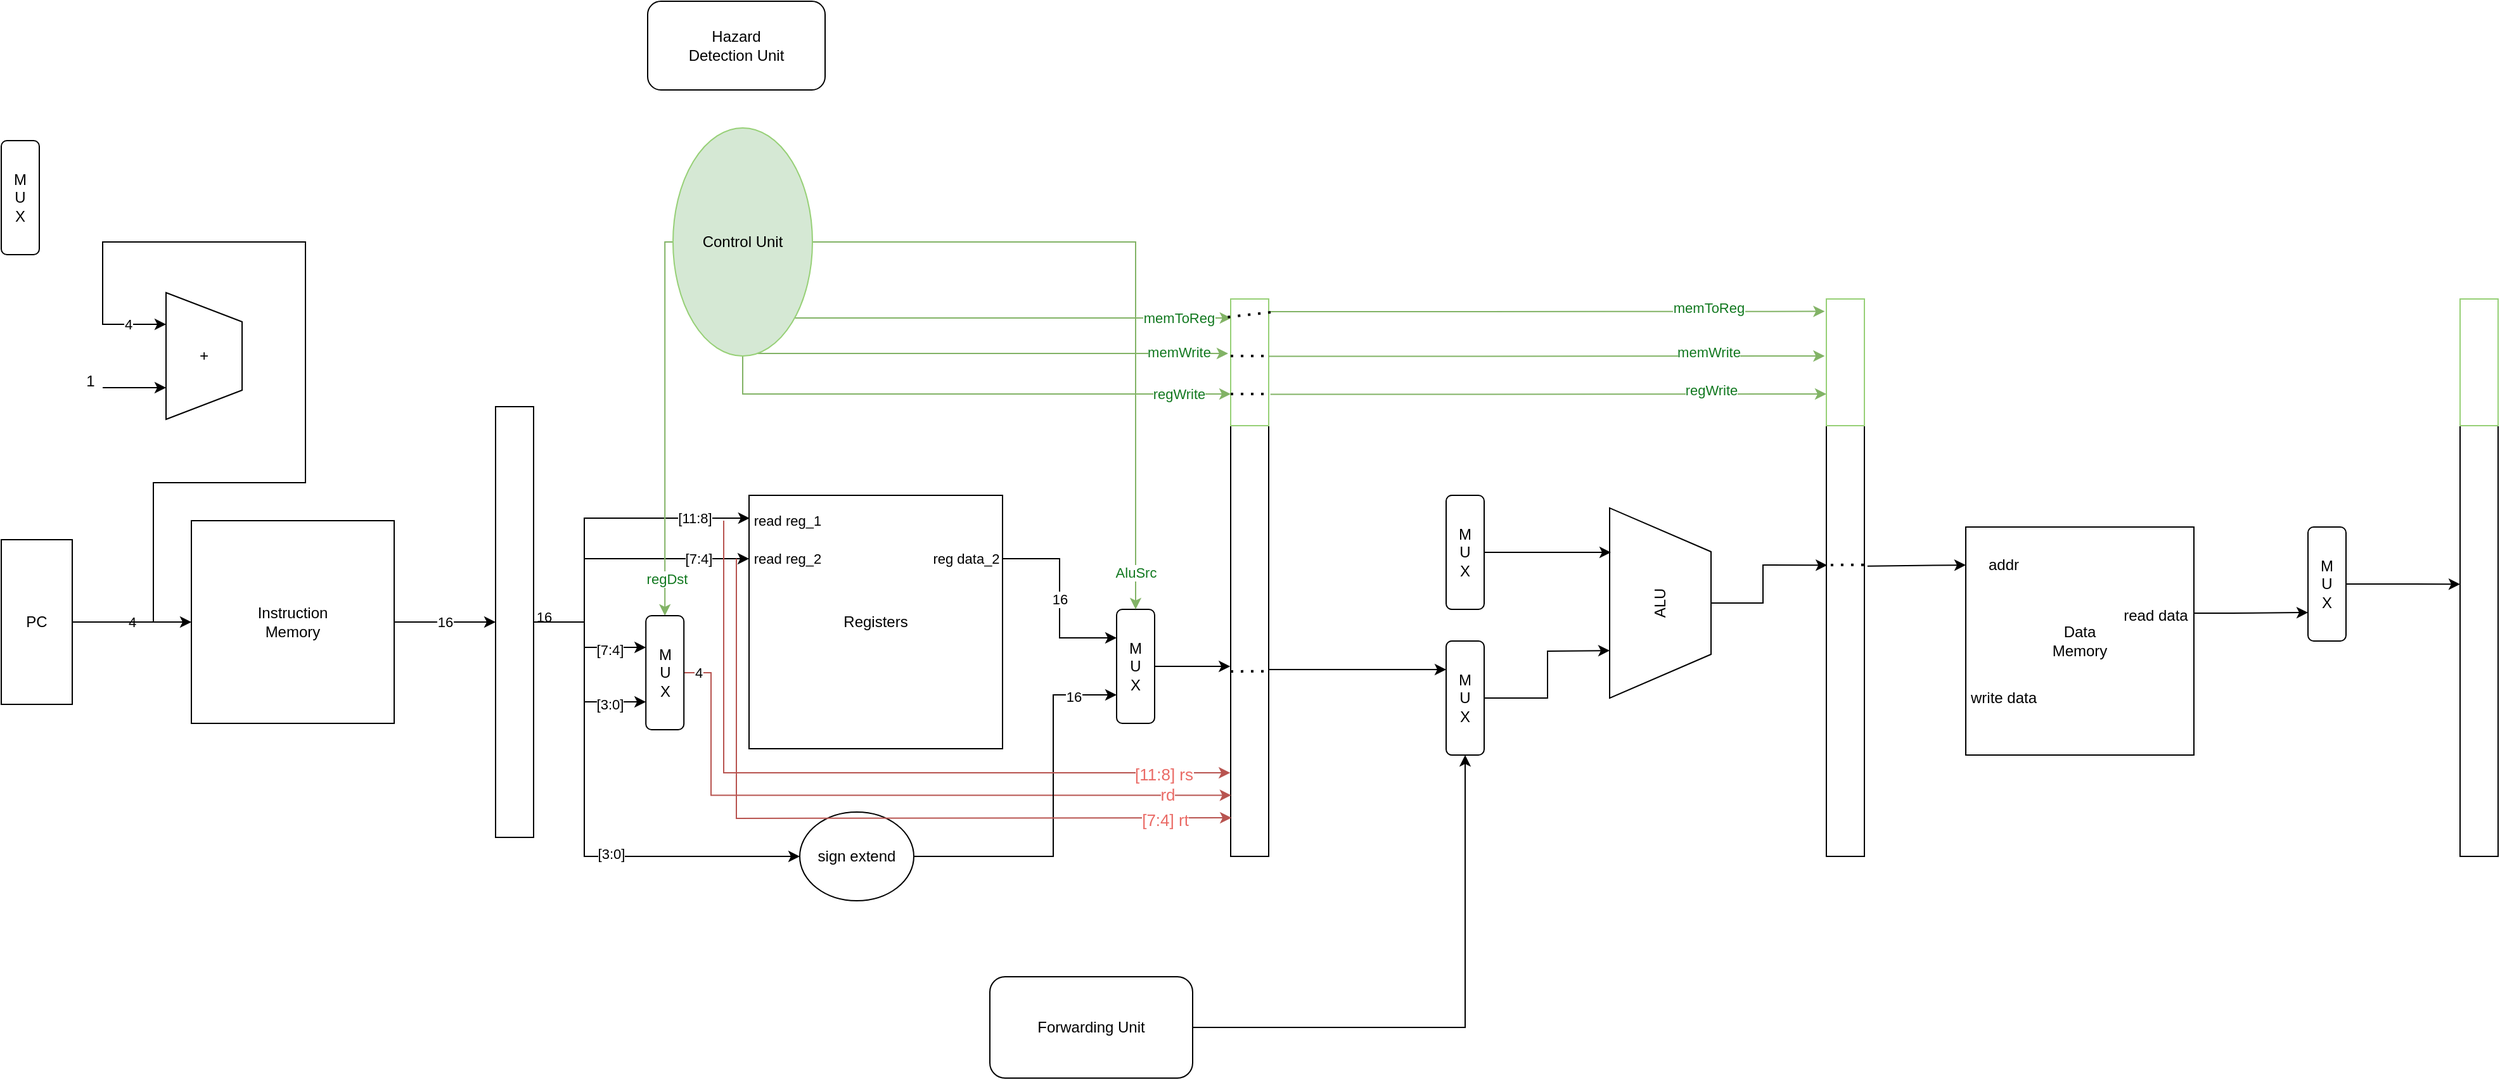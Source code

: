 <mxfile version="17.4.1" type="github">
  <diagram id="qs1wtUwDV05X5uVavrBw" name="Page-1">
    <mxGraphModel dx="1259" dy="971" grid="1" gridSize="10" guides="1" tooltips="1" connect="1" arrows="1" fold="1" page="1" pageScale="1" pageWidth="827" pageHeight="1169" math="0" shadow="0">
      <root>
        <mxCell id="0" />
        <mxCell id="1" parent="0" />
        <mxCell id="9MaWYTvtbsyKYIom71rw-11" value="Registers" style="whiteSpace=wrap;html=1;aspect=fixed;shadow=0;" parent="1" vertex="1">
          <mxGeometry x="860" y="400" width="200" height="200" as="geometry" />
        </mxCell>
        <mxCell id="9MaWYTvtbsyKYIom71rw-66" value="16" style="edgeStyle=orthogonalEdgeStyle;rounded=0;orthogonalLoop=1;jettySize=auto;html=1;entryX=0;entryY=0.25;entryDx=0;entryDy=0;" parent="1" source="9MaWYTvtbsyKYIom71rw-11" target="9MaWYTvtbsyKYIom71rw-16" edge="1">
          <mxGeometry relative="1" as="geometry">
            <Array as="points">
              <mxPoint x="1105" y="450" />
              <mxPoint x="1105" y="513" />
            </Array>
          </mxGeometry>
        </mxCell>
        <mxCell id="9MaWYTvtbsyKYIom71rw-67" value="reg data_2" style="edgeLabel;html=1;align=center;verticalAlign=middle;resizable=0;points=[];" parent="9MaWYTvtbsyKYIom71rw-66" connectable="0" vertex="1">
          <mxGeometry x="-0.825" relative="1" as="geometry">
            <mxPoint x="-43" as="offset" />
          </mxGeometry>
        </mxCell>
        <mxCell id="9MaWYTvtbsyKYIom71rw-9" value="4" style="edgeStyle=orthogonalEdgeStyle;rounded=0;orthogonalLoop=1;jettySize=auto;html=1;entryX=0;entryY=0.5;entryDx=0;entryDy=0;" parent="1" source="9MaWYTvtbsyKYIom71rw-4" target="9MaWYTvtbsyKYIom71rw-8" edge="1">
          <mxGeometry relative="1" as="geometry" />
        </mxCell>
        <mxCell id="9MaWYTvtbsyKYIom71rw-28" value="4" style="edgeStyle=orthogonalEdgeStyle;rounded=0;orthogonalLoop=1;jettySize=auto;html=1;entryX=0.75;entryY=0;entryDx=0;entryDy=0;" parent="1" source="9MaWYTvtbsyKYIom71rw-4" target="9MaWYTvtbsyKYIom71rw-20" edge="1">
          <mxGeometry x="0.921" relative="1" as="geometry">
            <Array as="points">
              <mxPoint x="390" y="500" />
              <mxPoint x="390" y="390" />
              <mxPoint x="510" y="390" />
              <mxPoint x="510" y="200" />
              <mxPoint x="350" y="200" />
              <mxPoint x="350" y="265" />
            </Array>
            <mxPoint as="offset" />
          </mxGeometry>
        </mxCell>
        <mxCell id="9MaWYTvtbsyKYIom71rw-4" value="PC" style="rounded=0;whiteSpace=wrap;html=1;" parent="1" vertex="1">
          <mxGeometry x="270" y="435" width="56" height="130" as="geometry" />
        </mxCell>
        <mxCell id="9MaWYTvtbsyKYIom71rw-12" value="16" style="edgeStyle=orthogonalEdgeStyle;rounded=0;orthogonalLoop=1;jettySize=auto;html=1;entryX=0;entryY=0.5;entryDx=0;entryDy=0;" parent="1" source="9MaWYTvtbsyKYIom71rw-8" target="9MaWYTvtbsyKYIom71rw-10" edge="1">
          <mxGeometry relative="1" as="geometry" />
        </mxCell>
        <mxCell id="9MaWYTvtbsyKYIom71rw-8" value="Instruction&lt;br&gt;Memory" style="whiteSpace=wrap;html=1;aspect=fixed;" parent="1" vertex="1">
          <mxGeometry x="420" y="420" width="160" height="160" as="geometry" />
        </mxCell>
        <mxCell id="9MaWYTvtbsyKYIom71rw-42" style="edgeStyle=orthogonalEdgeStyle;rounded=0;orthogonalLoop=1;jettySize=auto;html=1;entryX=0.002;entryY=0.09;entryDx=0;entryDy=0;entryPerimeter=0;" parent="1" source="9MaWYTvtbsyKYIom71rw-10" target="9MaWYTvtbsyKYIom71rw-11" edge="1">
          <mxGeometry relative="1" as="geometry">
            <Array as="points">
              <mxPoint x="730" y="500" />
              <mxPoint x="730" y="418" />
            </Array>
          </mxGeometry>
        </mxCell>
        <mxCell id="9MaWYTvtbsyKYIom71rw-43" value="read reg_1" style="edgeLabel;html=1;align=center;verticalAlign=middle;resizable=0;points=[];" parent="9MaWYTvtbsyKYIom71rw-42" vertex="1" connectable="0">
          <mxGeometry x="0.569" y="-2" relative="1" as="geometry">
            <mxPoint x="84" as="offset" />
          </mxGeometry>
        </mxCell>
        <mxCell id="9MaWYTvtbsyKYIom71rw-48" value="[11:8]" style="edgeLabel;html=1;align=center;verticalAlign=middle;resizable=0;points=[];" parent="9MaWYTvtbsyKYIom71rw-42" vertex="1" connectable="0">
          <mxGeometry x="0.651" relative="1" as="geometry">
            <mxPoint as="offset" />
          </mxGeometry>
        </mxCell>
        <mxCell id="9MaWYTvtbsyKYIom71rw-44" value="read reg_2" style="edgeStyle=orthogonalEdgeStyle;rounded=0;orthogonalLoop=1;jettySize=auto;html=1;entryX=0;entryY=0.25;entryDx=0;entryDy=0;" parent="1" source="9MaWYTvtbsyKYIom71rw-10" target="9MaWYTvtbsyKYIom71rw-11" edge="1">
          <mxGeometry x="1" y="30" relative="1" as="geometry">
            <Array as="points">
              <mxPoint x="730" y="500" />
              <mxPoint x="730" y="450" />
            </Array>
            <mxPoint x="30" y="30" as="offset" />
          </mxGeometry>
        </mxCell>
        <mxCell id="9MaWYTvtbsyKYIom71rw-49" value="[7:4]" style="edgeLabel;html=1;align=center;verticalAlign=middle;resizable=0;points=[];" parent="9MaWYTvtbsyKYIom71rw-44" vertex="1" connectable="0">
          <mxGeometry x="0.669" y="1" relative="1" as="geometry">
            <mxPoint x="-4" y="1" as="offset" />
          </mxGeometry>
        </mxCell>
        <mxCell id="9MaWYTvtbsyKYIom71rw-54" style="edgeStyle=orthogonalEdgeStyle;rounded=0;orthogonalLoop=1;jettySize=auto;html=1;" parent="1" source="9MaWYTvtbsyKYIom71rw-10" target="9MaWYTvtbsyKYIom71rw-51" edge="1">
          <mxGeometry relative="1" as="geometry">
            <Array as="points">
              <mxPoint x="730" y="500" />
              <mxPoint x="730" y="520" />
            </Array>
          </mxGeometry>
        </mxCell>
        <mxCell id="9MaWYTvtbsyKYIom71rw-56" value="[7:4]" style="edgeLabel;html=1;align=center;verticalAlign=middle;resizable=0;points=[];" parent="9MaWYTvtbsyKYIom71rw-54" connectable="0" vertex="1">
          <mxGeometry x="0.467" y="-2" relative="1" as="geometry">
            <mxPoint as="offset" />
          </mxGeometry>
        </mxCell>
        <mxCell id="9MaWYTvtbsyKYIom71rw-55" style="edgeStyle=orthogonalEdgeStyle;rounded=0;orthogonalLoop=1;jettySize=auto;html=1;entryX=0;entryY=0.75;entryDx=0;entryDy=0;" parent="1" source="9MaWYTvtbsyKYIom71rw-10" target="9MaWYTvtbsyKYIom71rw-51" edge="1">
          <mxGeometry relative="1" as="geometry">
            <Array as="points">
              <mxPoint x="730" y="500" />
              <mxPoint x="730" y="563" />
              <mxPoint x="779" y="563" />
            </Array>
          </mxGeometry>
        </mxCell>
        <mxCell id="9MaWYTvtbsyKYIom71rw-57" value="[3:0]" style="edgeLabel;html=1;align=center;verticalAlign=middle;resizable=0;points=[];" parent="9MaWYTvtbsyKYIom71rw-55" connectable="0" vertex="1">
          <mxGeometry x="0.612" y="-2" relative="1" as="geometry">
            <mxPoint as="offset" />
          </mxGeometry>
        </mxCell>
        <mxCell id="9MaWYTvtbsyKYIom71rw-62" value="16" style="edgeLabel;html=1;align=center;verticalAlign=middle;resizable=0;points=[];" parent="9MaWYTvtbsyKYIom71rw-55" connectable="0" vertex="1">
          <mxGeometry x="-0.895" y="4" relative="1" as="geometry">
            <mxPoint as="offset" />
          </mxGeometry>
        </mxCell>
        <mxCell id="9MaWYTvtbsyKYIom71rw-64" style="edgeStyle=orthogonalEdgeStyle;rounded=0;orthogonalLoop=1;jettySize=auto;html=1;entryX=0;entryY=0.5;entryDx=0;entryDy=0;" parent="1" source="9MaWYTvtbsyKYIom71rw-10" target="9MaWYTvtbsyKYIom71rw-63" edge="1">
          <mxGeometry relative="1" as="geometry">
            <Array as="points">
              <mxPoint x="730" y="500" />
              <mxPoint x="730" y="685" />
            </Array>
          </mxGeometry>
        </mxCell>
        <mxCell id="9MaWYTvtbsyKYIom71rw-69" value="[3:0]" style="edgeLabel;html=1;align=center;verticalAlign=middle;resizable=0;points=[];" parent="9MaWYTvtbsyKYIom71rw-64" connectable="0" vertex="1">
          <mxGeometry x="0.242" y="2" relative="1" as="geometry">
            <mxPoint as="offset" />
          </mxGeometry>
        </mxCell>
        <mxCell id="9MaWYTvtbsyKYIom71rw-10" value="" style="rounded=0;whiteSpace=wrap;html=1;" parent="1" vertex="1">
          <mxGeometry x="660" y="330" width="30" height="340" as="geometry" />
        </mxCell>
        <mxCell id="R9fI59fBNMgwnkUoaB2U-14" style="edgeStyle=orthogonalEdgeStyle;rounded=0;orthogonalLoop=1;jettySize=auto;html=1;exitX=1;exitY=0.5;exitDx=0;exitDy=0;entryX=0;entryY=0.25;entryDx=0;entryDy=0;" parent="1" source="9MaWYTvtbsyKYIom71rw-13" target="9MaWYTvtbsyKYIom71rw-15" edge="1">
          <mxGeometry relative="1" as="geometry">
            <Array as="points">
              <mxPoint x="1270" y="538" />
            </Array>
          </mxGeometry>
        </mxCell>
        <mxCell id="9MaWYTvtbsyKYIom71rw-13" value="" style="rounded=0;whiteSpace=wrap;html=1;" parent="1" vertex="1">
          <mxGeometry x="1240" y="345" width="30" height="340" as="geometry" />
        </mxCell>
        <mxCell id="9MaWYTvtbsyKYIom71rw-14" value="M&lt;br&gt;U&lt;br&gt;X" style="rounded=1;whiteSpace=wrap;html=1;" parent="1" vertex="1">
          <mxGeometry x="1410" y="400" width="30" height="90" as="geometry" />
        </mxCell>
        <mxCell id="9MaWYTvtbsyKYIom71rw-15" value="M&lt;br&gt;U&lt;br&gt;X" style="rounded=1;whiteSpace=wrap;html=1;" parent="1" vertex="1">
          <mxGeometry x="1410" y="515" width="30" height="90" as="geometry" />
        </mxCell>
        <mxCell id="9MaWYTvtbsyKYIom71rw-70" style="edgeStyle=orthogonalEdgeStyle;rounded=0;orthogonalLoop=1;jettySize=auto;html=1;entryX=-0.013;entryY=0.559;entryDx=0;entryDy=0;entryPerimeter=0;" parent="1" source="9MaWYTvtbsyKYIom71rw-16" target="9MaWYTvtbsyKYIom71rw-13" edge="1">
          <mxGeometry relative="1" as="geometry" />
        </mxCell>
        <mxCell id="9MaWYTvtbsyKYIom71rw-16" value="M&lt;br&gt;U&lt;br&gt;X" style="rounded=1;whiteSpace=wrap;html=1;" parent="1" vertex="1">
          <mxGeometry x="1150" y="490" width="30" height="90" as="geometry" />
        </mxCell>
        <mxCell id="9MaWYTvtbsyKYIom71rw-20" value="+" style="verticalLabelPosition=middle;verticalAlign=middle;html=1;shape=trapezoid;perimeter=trapezoidPerimeter;whiteSpace=wrap;size=0.23;arcSize=10;flipV=1;labelPosition=center;align=center;rotation=-90;" parent="1" vertex="1">
          <mxGeometry x="380" y="260" width="100" height="60" as="geometry" />
        </mxCell>
        <mxCell id="9MaWYTvtbsyKYIom71rw-27" style="edgeStyle=orthogonalEdgeStyle;rounded=0;orthogonalLoop=1;jettySize=auto;html=1;entryX=0.25;entryY=0;entryDx=0;entryDy=0;" parent="1" source="9MaWYTvtbsyKYIom71rw-24" target="9MaWYTvtbsyKYIom71rw-20" edge="1">
          <mxGeometry relative="1" as="geometry">
            <Array as="points">
              <mxPoint x="360" y="315" />
              <mxPoint x="360" y="315" />
            </Array>
          </mxGeometry>
        </mxCell>
        <mxCell id="9MaWYTvtbsyKYIom71rw-24" value="1" style="text;html=1;align=center;verticalAlign=middle;resizable=0;points=[];autosize=1;strokeColor=none;fillColor=none;" parent="1" vertex="1">
          <mxGeometry x="330" y="300" width="20" height="20" as="geometry" />
        </mxCell>
        <mxCell id="9MaWYTvtbsyKYIom71rw-29" value="ALU" style="verticalLabelPosition=middle;verticalAlign=middle;html=1;shape=trapezoid;perimeter=trapezoidPerimeter;whiteSpace=wrap;size=0.23;arcSize=10;flipV=1;labelPosition=center;align=center;rotation=-90;" parent="1" vertex="1">
          <mxGeometry x="1504" y="445" width="150" height="80" as="geometry" />
        </mxCell>
        <mxCell id="9MaWYTvtbsyKYIom71rw-30" value="" style="rounded=0;whiteSpace=wrap;html=1;" parent="1" vertex="1">
          <mxGeometry x="1710" y="345" width="30" height="340" as="geometry" />
        </mxCell>
        <mxCell id="9MaWYTvtbsyKYIom71rw-34" style="edgeStyle=orthogonalEdgeStyle;rounded=0;orthogonalLoop=1;jettySize=auto;html=1;entryX=0;entryY=0.75;entryDx=0;entryDy=0;" parent="1" source="9MaWYTvtbsyKYIom71rw-31" target="9MaWYTvtbsyKYIom71rw-32" edge="1">
          <mxGeometry relative="1" as="geometry">
            <Array as="points">
              <mxPoint x="2030" y="493" />
              <mxPoint x="2030" y="493" />
            </Array>
          </mxGeometry>
        </mxCell>
        <mxCell id="9MaWYTvtbsyKYIom71rw-31" value="Data&lt;br&gt;Memory" style="whiteSpace=wrap;html=1;aspect=fixed;" parent="1" vertex="1">
          <mxGeometry x="1820" y="425" width="180" height="180" as="geometry" />
        </mxCell>
        <mxCell id="9MaWYTvtbsyKYIom71rw-37" style="edgeStyle=orthogonalEdgeStyle;rounded=0;orthogonalLoop=1;jettySize=auto;html=1;entryX=0;entryY=0.368;entryDx=0;entryDy=0;entryPerimeter=0;" parent="1" source="9MaWYTvtbsyKYIom71rw-32" target="9MaWYTvtbsyKYIom71rw-33" edge="1">
          <mxGeometry relative="1" as="geometry" />
        </mxCell>
        <mxCell id="9MaWYTvtbsyKYIom71rw-32" value="M&lt;br&gt;U&lt;br&gt;X" style="rounded=1;whiteSpace=wrap;html=1;" parent="1" vertex="1">
          <mxGeometry x="2090" y="425" width="30" height="90" as="geometry" />
        </mxCell>
        <mxCell id="9MaWYTvtbsyKYIom71rw-33" value="" style="rounded=0;whiteSpace=wrap;html=1;" parent="1" vertex="1">
          <mxGeometry x="2210" y="345" width="30" height="340" as="geometry" />
        </mxCell>
        <mxCell id="9MaWYTvtbsyKYIom71rw-38" value="Forwarding Unit" style="rounded=1;whiteSpace=wrap;html=1;" parent="1" vertex="1">
          <mxGeometry x="1050" y="780" width="160" height="80" as="geometry" />
        </mxCell>
        <mxCell id="9MaWYTvtbsyKYIom71rw-39" value="Hazard &lt;br&gt;Detection Unit" style="rounded=1;whiteSpace=wrap;html=1;" parent="1" vertex="1">
          <mxGeometry x="780" y="10" width="140" height="70" as="geometry" />
        </mxCell>
        <mxCell id="9MaWYTvtbsyKYIom71rw-74" style="edgeStyle=orthogonalEdgeStyle;rounded=0;orthogonalLoop=1;jettySize=auto;html=1;entryX=0.5;entryY=0;entryDx=0;entryDy=0;fillColor=#d5e8d4;strokeColor=#82b366;" parent="1" source="9MaWYTvtbsyKYIom71rw-41" target="9MaWYTvtbsyKYIom71rw-51" edge="1">
          <mxGeometry relative="1" as="geometry">
            <Array as="points">
              <mxPoint x="794" y="200" />
            </Array>
          </mxGeometry>
        </mxCell>
        <mxCell id="9MaWYTvtbsyKYIom71rw-75" value="&lt;font color=&quot;#11781f&quot;&gt;regDst&lt;/font&gt;" style="edgeLabel;html=1;align=center;verticalAlign=middle;resizable=0;points=[];" parent="9MaWYTvtbsyKYIom71rw-74" connectable="0" vertex="1">
          <mxGeometry x="0.808" y="1" relative="1" as="geometry">
            <mxPoint as="offset" />
          </mxGeometry>
        </mxCell>
        <mxCell id="9MaWYTvtbsyKYIom71rw-76" style="edgeStyle=orthogonalEdgeStyle;rounded=0;orthogonalLoop=1;jettySize=auto;html=1;entryX=0.5;entryY=0;entryDx=0;entryDy=0;fontColor=#11781F;fillColor=#d5e8d4;strokeColor=#82b366;" parent="1" source="9MaWYTvtbsyKYIom71rw-41" target="9MaWYTvtbsyKYIom71rw-16" edge="1">
          <mxGeometry relative="1" as="geometry">
            <Array as="points">
              <mxPoint x="1165" y="200" />
            </Array>
          </mxGeometry>
        </mxCell>
        <mxCell id="9MaWYTvtbsyKYIom71rw-77" value="AluSrc" style="edgeLabel;html=1;align=center;verticalAlign=middle;resizable=0;points=[];fontColor=#11781F;" parent="9MaWYTvtbsyKYIom71rw-76" connectable="0" vertex="1">
          <mxGeometry x="0.893" relative="1" as="geometry">
            <mxPoint as="offset" />
          </mxGeometry>
        </mxCell>
        <mxCell id="9MaWYTvtbsyKYIom71rw-79" style="edgeStyle=orthogonalEdgeStyle;rounded=0;orthogonalLoop=1;jettySize=auto;html=1;entryX=0.013;entryY=0.15;entryDx=0;entryDy=0;entryPerimeter=0;fontColor=#11781F;fillColor=#d5e8d4;strokeColor=#82b366;" parent="1" source="9MaWYTvtbsyKYIom71rw-41" target="9MaWYTvtbsyKYIom71rw-78" edge="1">
          <mxGeometry relative="1" as="geometry">
            <Array as="points">
              <mxPoint x="1020" y="260" />
              <mxPoint x="1020" y="260" />
            </Array>
          </mxGeometry>
        </mxCell>
        <mxCell id="9MaWYTvtbsyKYIom71rw-80" value="memToReg" style="edgeLabel;html=1;align=center;verticalAlign=middle;resizable=0;points=[];fontColor=#11781F;" parent="9MaWYTvtbsyKYIom71rw-79" connectable="0" vertex="1">
          <mxGeometry x="0.758" relative="1" as="geometry">
            <mxPoint as="offset" />
          </mxGeometry>
        </mxCell>
        <mxCell id="9MaWYTvtbsyKYIom71rw-81" style="edgeStyle=orthogonalEdgeStyle;rounded=0;orthogonalLoop=1;jettySize=auto;html=1;entryX=-0.067;entryY=0.43;entryDx=0;entryDy=0;entryPerimeter=0;fontColor=#11781F;fillColor=#d5e8d4;strokeColor=#82b366;" parent="1" source="9MaWYTvtbsyKYIom71rw-41" target="9MaWYTvtbsyKYIom71rw-78" edge="1">
          <mxGeometry relative="1" as="geometry">
            <Array as="points">
              <mxPoint x="1000" y="288" />
              <mxPoint x="1000" y="288" />
            </Array>
          </mxGeometry>
        </mxCell>
        <mxCell id="9MaWYTvtbsyKYIom71rw-82" value="memWrite" style="edgeLabel;html=1;align=center;verticalAlign=middle;resizable=0;points=[];fontColor=#11781F;" parent="9MaWYTvtbsyKYIom71rw-81" connectable="0" vertex="1">
          <mxGeometry x="0.789" y="1" relative="1" as="geometry">
            <mxPoint as="offset" />
          </mxGeometry>
        </mxCell>
        <mxCell id="9MaWYTvtbsyKYIom71rw-83" style="edgeStyle=orthogonalEdgeStyle;rounded=0;orthogonalLoop=1;jettySize=auto;html=1;entryX=0;entryY=0.75;entryDx=0;entryDy=0;fontColor=#11781F;fillColor=#d5e8d4;strokeColor=#82b366;" parent="1" source="9MaWYTvtbsyKYIom71rw-41" target="9MaWYTvtbsyKYIom71rw-78" edge="1">
          <mxGeometry relative="1" as="geometry">
            <Array as="points">
              <mxPoint x="855" y="320" />
            </Array>
          </mxGeometry>
        </mxCell>
        <mxCell id="9MaWYTvtbsyKYIom71rw-84" value="regWrite" style="edgeLabel;html=1;align=center;verticalAlign=middle;resizable=0;points=[];fontColor=#11781F;" parent="9MaWYTvtbsyKYIom71rw-83" connectable="0" vertex="1">
          <mxGeometry x="0.801" relative="1" as="geometry">
            <mxPoint as="offset" />
          </mxGeometry>
        </mxCell>
        <mxCell id="9MaWYTvtbsyKYIom71rw-41" value="Control Unit" style="ellipse;whiteSpace=wrap;html=1;fillColor=#d5e8d4;strokeColor=#97D077;" parent="1" vertex="1">
          <mxGeometry x="800" y="110" width="110" height="180" as="geometry" />
        </mxCell>
        <mxCell id="9MaWYTvtbsyKYIom71rw-59" value="" style="edgeStyle=orthogonalEdgeStyle;rounded=0;orthogonalLoop=1;jettySize=auto;html=1;entryX=0.013;entryY=0.858;entryDx=0;entryDy=0;entryPerimeter=0;fillColor=#f8cecc;strokeColor=#b85450;" parent="1" source="9MaWYTvtbsyKYIom71rw-51" edge="1" target="9MaWYTvtbsyKYIom71rw-13">
          <mxGeometry x="1" y="29" relative="1" as="geometry">
            <mxPoint x="860.0" y="540.4" as="targetPoint" />
            <mxPoint x="28" y="28" as="offset" />
            <Array as="points">
              <mxPoint x="830" y="540" />
              <mxPoint x="830" y="637" />
            </Array>
          </mxGeometry>
        </mxCell>
        <mxCell id="9MaWYTvtbsyKYIom71rw-61" value="4" style="edgeLabel;html=1;align=center;verticalAlign=middle;resizable=0;points=[];" parent="9MaWYTvtbsyKYIom71rw-59" connectable="0" vertex="1">
          <mxGeometry x="-0.251" y="-1" relative="1" as="geometry">
            <mxPoint x="-90" y="-98" as="offset" />
          </mxGeometry>
        </mxCell>
        <mxCell id="vbPNOt27voXnsjf1Uisj-1" value="&lt;font color=&quot;#ea6b66&quot; style=&quot;font-size: 13px&quot;&gt;rd&lt;/font&gt;" style="edgeLabel;html=1;align=center;verticalAlign=middle;resizable=0;points=[];" vertex="1" connectable="0" parent="9MaWYTvtbsyKYIom71rw-59">
          <mxGeometry x="0.809" y="1" relative="1" as="geometry">
            <mxPoint as="offset" />
          </mxGeometry>
        </mxCell>
        <mxCell id="9MaWYTvtbsyKYIom71rw-51" value="M&lt;br&gt;U&lt;br&gt;X" style="rounded=1;whiteSpace=wrap;html=1;" parent="1" vertex="1">
          <mxGeometry x="778.6" y="495" width="30" height="90" as="geometry" />
        </mxCell>
        <mxCell id="iv6ikl1J-U2hCt3s8rc8-1" value="M&lt;br&gt;U&lt;br&gt;X" style="rounded=1;whiteSpace=wrap;html=1;" parent="1" vertex="1">
          <mxGeometry x="270" y="120" width="30" height="90" as="geometry" />
        </mxCell>
        <mxCell id="9MaWYTvtbsyKYIom71rw-65" style="edgeStyle=orthogonalEdgeStyle;rounded=0;orthogonalLoop=1;jettySize=auto;html=1;entryX=0;entryY=0.75;entryDx=0;entryDy=0;" parent="1" source="9MaWYTvtbsyKYIom71rw-63" target="9MaWYTvtbsyKYIom71rw-16" edge="1">
          <mxGeometry relative="1" as="geometry">
            <Array as="points">
              <mxPoint x="1100" y="685" />
              <mxPoint x="1100" y="558" />
            </Array>
          </mxGeometry>
        </mxCell>
        <mxCell id="9MaWYTvtbsyKYIom71rw-68" value="16" style="edgeLabel;html=1;align=center;verticalAlign=middle;resizable=0;points=[];" parent="9MaWYTvtbsyKYIom71rw-65" connectable="0" vertex="1">
          <mxGeometry x="0.759" y="-1" relative="1" as="geometry">
            <mxPoint as="offset" />
          </mxGeometry>
        </mxCell>
        <mxCell id="R9fI59fBNMgwnkUoaB2U-11" value="" style="endArrow=classic;html=1;rounded=0;exitX=0.5;exitY=1;exitDx=0;exitDy=0;entryX=0.021;entryY=0.324;entryDx=0;entryDy=0;entryPerimeter=0;" parent="1" source="9MaWYTvtbsyKYIom71rw-29" target="9MaWYTvtbsyKYIom71rw-30" edge="1">
          <mxGeometry width="50" height="50" relative="1" as="geometry">
            <mxPoint x="1430" y="510" as="sourcePoint" />
            <mxPoint x="1480" y="460" as="targetPoint" />
            <Array as="points">
              <mxPoint x="1660" y="485" />
              <mxPoint x="1660" y="455" />
            </Array>
          </mxGeometry>
        </mxCell>
        <mxCell id="9MaWYTvtbsyKYIom71rw-63" value="sign extend" style="ellipse;whiteSpace=wrap;html=1;shadow=0;" parent="1" vertex="1">
          <mxGeometry x="900" y="650" width="90" height="70" as="geometry" />
        </mxCell>
        <mxCell id="9MaWYTvtbsyKYIom71rw-87" style="edgeStyle=orthogonalEdgeStyle;rounded=0;orthogonalLoop=1;jettySize=auto;html=1;entryX=-0.044;entryY=0.098;entryDx=0;entryDy=0;entryPerimeter=0;fontColor=#11781F;fillColor=#d5e8d4;strokeColor=#82b366;" parent="1" source="9MaWYTvtbsyKYIom71rw-78" target="9MaWYTvtbsyKYIom71rw-85" edge="1">
          <mxGeometry relative="1" as="geometry">
            <Array as="points">
              <mxPoint x="1440" y="255" />
              <mxPoint x="1440" y="255" />
            </Array>
          </mxGeometry>
        </mxCell>
        <mxCell id="9MaWYTvtbsyKYIom71rw-88" value="memToReg" style="edgeLabel;html=1;align=center;verticalAlign=middle;resizable=0;points=[];fontColor=#11781F;" parent="9MaWYTvtbsyKYIom71rw-87" connectable="0" vertex="1">
          <mxGeometry x="0.583" y="3" relative="1" as="geometry">
            <mxPoint as="offset" />
          </mxGeometry>
        </mxCell>
        <mxCell id="9MaWYTvtbsyKYIom71rw-78" value="" style="rounded=0;whiteSpace=wrap;html=1;shadow=0;fontColor=#11781F;strokeColor=#97D077;" parent="1" vertex="1">
          <mxGeometry x="1240" y="245" width="30" height="100" as="geometry" />
        </mxCell>
        <mxCell id="R9fI59fBNMgwnkUoaB2U-16" value="" style="endArrow=classic;html=1;rounded=0;exitX=1;exitY=0.5;exitDx=0;exitDy=0;entryX=0.5;entryY=1;entryDx=0;entryDy=0;" parent="1" source="9MaWYTvtbsyKYIom71rw-38" target="9MaWYTvtbsyKYIom71rw-15" edge="1">
          <mxGeometry width="50" height="50" relative="1" as="geometry">
            <mxPoint x="1320" y="800" as="sourcePoint" />
            <mxPoint x="1420" y="550" as="targetPoint" />
            <Array as="points">
              <mxPoint x="1425" y="820" />
            </Array>
          </mxGeometry>
        </mxCell>
        <mxCell id="9MaWYTvtbsyKYIom71rw-85" value="" style="rounded=0;whiteSpace=wrap;html=1;shadow=0;fontColor=#11781F;strokeColor=#97D077;" parent="1" vertex="1">
          <mxGeometry x="1710" y="245" width="30" height="100" as="geometry" />
        </mxCell>
        <mxCell id="R9fI59fBNMgwnkUoaB2U-17" value="addr" style="text;html=1;strokeColor=none;fillColor=none;align=center;verticalAlign=middle;whiteSpace=wrap;rounded=0;" parent="1" vertex="1">
          <mxGeometry x="1820" y="440" width="60" height="30" as="geometry" />
        </mxCell>
        <mxCell id="9MaWYTvtbsyKYIom71rw-89" style="edgeStyle=orthogonalEdgeStyle;rounded=0;orthogonalLoop=1;jettySize=auto;html=1;entryX=-0.044;entryY=0.098;entryDx=0;entryDy=0;entryPerimeter=0;fontColor=#11781F;fillColor=#d5e8d4;strokeColor=#82b366;" parent="1" edge="1">
          <mxGeometry relative="1" as="geometry">
            <mxPoint x="1270" y="290.2" as="sourcePoint" />
            <mxPoint x="1708.68" y="290.0" as="targetPoint" />
            <Array as="points">
              <mxPoint x="1440" y="290.2" />
              <mxPoint x="1440" y="290.2" />
            </Array>
          </mxGeometry>
        </mxCell>
        <mxCell id="9MaWYTvtbsyKYIom71rw-90" value="memWrite" style="edgeLabel;html=1;align=center;verticalAlign=middle;resizable=0;points=[];fontColor=#11781F;" parent="9MaWYTvtbsyKYIom71rw-89" connectable="0" vertex="1">
          <mxGeometry x="0.583" y="3" relative="1" as="geometry">
            <mxPoint as="offset" />
          </mxGeometry>
        </mxCell>
        <mxCell id="R9fI59fBNMgwnkUoaB2U-18" value="write data" style="text;html=1;strokeColor=none;fillColor=none;align=center;verticalAlign=middle;whiteSpace=wrap;rounded=0;" parent="1" vertex="1">
          <mxGeometry x="1820" y="545" width="60" height="30" as="geometry" />
        </mxCell>
        <mxCell id="9MaWYTvtbsyKYIom71rw-91" style="edgeStyle=orthogonalEdgeStyle;rounded=0;orthogonalLoop=1;jettySize=auto;html=1;entryX=-0.044;entryY=0.098;entryDx=0;entryDy=0;entryPerimeter=0;fontColor=#11781F;fillColor=#d5e8d4;strokeColor=#82b366;" parent="1" edge="1">
          <mxGeometry relative="1" as="geometry">
            <mxPoint x="1271.32" y="320.2" as="sourcePoint" />
            <mxPoint x="1710.0" y="320.0" as="targetPoint" />
            <Array as="points">
              <mxPoint x="1441.32" y="320.2" />
              <mxPoint x="1441.32" y="320.2" />
            </Array>
          </mxGeometry>
        </mxCell>
        <mxCell id="9MaWYTvtbsyKYIom71rw-92" value="regWrite" style="edgeLabel;html=1;align=center;verticalAlign=middle;resizable=0;points=[];fontColor=#11781F;" parent="9MaWYTvtbsyKYIom71rw-91" connectable="0" vertex="1">
          <mxGeometry x="0.583" y="3" relative="1" as="geometry">
            <mxPoint as="offset" />
          </mxGeometry>
        </mxCell>
        <mxCell id="R9fI59fBNMgwnkUoaB2U-19" value="read data" style="text;html=1;strokeColor=none;fillColor=none;align=center;verticalAlign=middle;whiteSpace=wrap;rounded=0;" parent="1" vertex="1">
          <mxGeometry x="1940" y="480" width="60" height="30" as="geometry" />
        </mxCell>
        <mxCell id="9MaWYTvtbsyKYIom71rw-93" value="" style="rounded=0;whiteSpace=wrap;html=1;shadow=0;fontColor=#11781F;strokeColor=#97D077;" parent="1" vertex="1">
          <mxGeometry x="2210" y="245" width="30" height="100" as="geometry" />
        </mxCell>
        <mxCell id="R9fI59fBNMgwnkUoaB2U-21" value="" style="endArrow=classic;html=1;rounded=0;exitX=1.081;exitY=0.326;exitDx=0;exitDy=0;exitPerimeter=0;entryX=0;entryY=0.5;entryDx=0;entryDy=0;" edge="1" parent="1" source="9MaWYTvtbsyKYIom71rw-30" target="R9fI59fBNMgwnkUoaB2U-17">
          <mxGeometry width="50" height="50" relative="1" as="geometry">
            <mxPoint x="1500" y="550" as="sourcePoint" />
            <mxPoint x="1550" y="500" as="targetPoint" />
          </mxGeometry>
        </mxCell>
        <mxCell id="vbPNOt27voXnsjf1Uisj-5" value="" style="endArrow=classic;html=1;rounded=0;fontColor=#EA6B66;entryX=-0.013;entryY=0.806;entryDx=0;entryDy=0;entryPerimeter=0;fillColor=#f8cecc;strokeColor=#b85450;" edge="1" parent="1" target="9MaWYTvtbsyKYIom71rw-13">
          <mxGeometry width="50" height="50" relative="1" as="geometry">
            <mxPoint x="840" y="420" as="sourcePoint" />
            <mxPoint x="1140" y="710" as="targetPoint" />
            <Array as="points">
              <mxPoint x="840" y="619" />
            </Array>
          </mxGeometry>
        </mxCell>
        <mxCell id="vbPNOt27voXnsjf1Uisj-6" value="[11:8] rs" style="edgeLabel;html=1;align=center;verticalAlign=middle;resizable=0;points=[];fontSize=13;fontColor=#EA6B66;" vertex="1" connectable="0" parent="vbPNOt27voXnsjf1Uisj-5">
          <mxGeometry x="0.824" y="-1" relative="1" as="geometry">
            <mxPoint as="offset" />
          </mxGeometry>
        </mxCell>
        <mxCell id="R9fI59fBNMgwnkUoaB2U-22" value="" style="endArrow=classic;html=1;rounded=0;exitX=1;exitY=0.5;exitDx=0;exitDy=0;" edge="1" parent="1" source="9MaWYTvtbsyKYIom71rw-14">
          <mxGeometry width="50" height="50" relative="1" as="geometry">
            <mxPoint x="1500" y="550" as="sourcePoint" />
            <mxPoint x="1540" y="445" as="targetPoint" />
          </mxGeometry>
        </mxCell>
        <mxCell id="vbPNOt27voXnsjf1Uisj-7" value="" style="endArrow=classic;html=1;rounded=0;fontColor=#EA6B66;entryX=-0.013;entryY=0.806;entryDx=0;entryDy=0;entryPerimeter=0;fillColor=#f8cecc;strokeColor=#b85450;" edge="1" parent="1">
          <mxGeometry width="50" height="50" relative="1" as="geometry">
            <mxPoint x="850" y="450" as="sourcePoint" />
            <mxPoint x="1240.61" y="654.52" as="targetPoint" />
            <Array as="points">
              <mxPoint x="850" y="655" />
            </Array>
          </mxGeometry>
        </mxCell>
        <mxCell id="vbPNOt27voXnsjf1Uisj-8" value="[7:4] rt" style="edgeLabel;html=1;align=center;verticalAlign=middle;resizable=0;points=[];fontSize=13;fontColor=#EA6B66;" vertex="1" connectable="0" parent="vbPNOt27voXnsjf1Uisj-7">
          <mxGeometry x="0.824" y="-1" relative="1" as="geometry">
            <mxPoint as="offset" />
          </mxGeometry>
        </mxCell>
        <mxCell id="R9fI59fBNMgwnkUoaB2U-23" value="" style="endArrow=classic;html=1;rounded=0;exitX=1;exitY=0.5;exitDx=0;exitDy=0;entryX=0.25;entryY=0;entryDx=0;entryDy=0;" edge="1" parent="1" source="9MaWYTvtbsyKYIom71rw-15" target="9MaWYTvtbsyKYIom71rw-29">
          <mxGeometry width="50" height="50" relative="1" as="geometry">
            <mxPoint x="1500" y="550" as="sourcePoint" />
            <mxPoint x="1550" y="500" as="targetPoint" />
            <Array as="points">
              <mxPoint x="1490" y="560" />
              <mxPoint x="1490" y="523" />
            </Array>
          </mxGeometry>
        </mxCell>
        <mxCell id="R9fI59fBNMgwnkUoaB2U-24" value="" style="endArrow=none;dashed=1;html=1;dashPattern=1 3;strokeWidth=2;rounded=0;entryX=1.011;entryY=0.57;entryDx=0;entryDy=0;entryPerimeter=0;" edge="1" parent="1" target="9MaWYTvtbsyKYIom71rw-13">
          <mxGeometry width="50" height="50" relative="1" as="geometry">
            <mxPoint x="1240" y="539" as="sourcePoint" />
            <mxPoint x="1550" y="500" as="targetPoint" />
          </mxGeometry>
        </mxCell>
        <mxCell id="R9fI59fBNMgwnkUoaB2U-25" value="" style="endArrow=none;dashed=1;html=1;dashPattern=1 3;strokeWidth=2;rounded=0;exitX=-0.076;exitY=0.143;exitDx=0;exitDy=0;exitPerimeter=0;entryX=1.076;entryY=0.104;entryDx=0;entryDy=0;entryPerimeter=0;" edge="1" parent="1" source="9MaWYTvtbsyKYIom71rw-78" target="9MaWYTvtbsyKYIom71rw-78">
          <mxGeometry width="50" height="50" relative="1" as="geometry">
            <mxPoint x="1500" y="550" as="sourcePoint" />
            <mxPoint x="1550" y="500" as="targetPoint" />
          </mxGeometry>
        </mxCell>
        <mxCell id="R9fI59fBNMgwnkUoaB2U-26" value="" style="endArrow=none;dashed=1;html=1;dashPattern=1 3;strokeWidth=2;rounded=0;" edge="1" parent="1">
          <mxGeometry width="50" height="50" relative="1" as="geometry">
            <mxPoint x="1240" y="290" as="sourcePoint" />
            <mxPoint x="1270" y="290" as="targetPoint" />
          </mxGeometry>
        </mxCell>
        <mxCell id="R9fI59fBNMgwnkUoaB2U-27" value="" style="endArrow=none;dashed=1;html=1;dashPattern=1 3;strokeWidth=2;rounded=0;exitX=0;exitY=0.75;exitDx=0;exitDy=0;entryX=1;entryY=0.75;entryDx=0;entryDy=0;" edge="1" parent="1" source="9MaWYTvtbsyKYIom71rw-78" target="9MaWYTvtbsyKYIom71rw-78">
          <mxGeometry width="50" height="50" relative="1" as="geometry">
            <mxPoint x="1500" y="550" as="sourcePoint" />
            <mxPoint x="1550" y="500" as="targetPoint" />
          </mxGeometry>
        </mxCell>
        <mxCell id="R9fI59fBNMgwnkUoaB2U-28" value="" style="endArrow=none;dashed=1;html=1;dashPattern=1 3;strokeWidth=2;rounded=0;exitX=0.982;exitY=0.323;exitDx=0;exitDy=0;exitPerimeter=0;" edge="1" parent="1" source="9MaWYTvtbsyKYIom71rw-30">
          <mxGeometry width="50" height="50" relative="1" as="geometry">
            <mxPoint x="1500" y="550" as="sourcePoint" />
            <mxPoint x="1710" y="455" as="targetPoint" />
          </mxGeometry>
        </mxCell>
      </root>
    </mxGraphModel>
  </diagram>
</mxfile>
